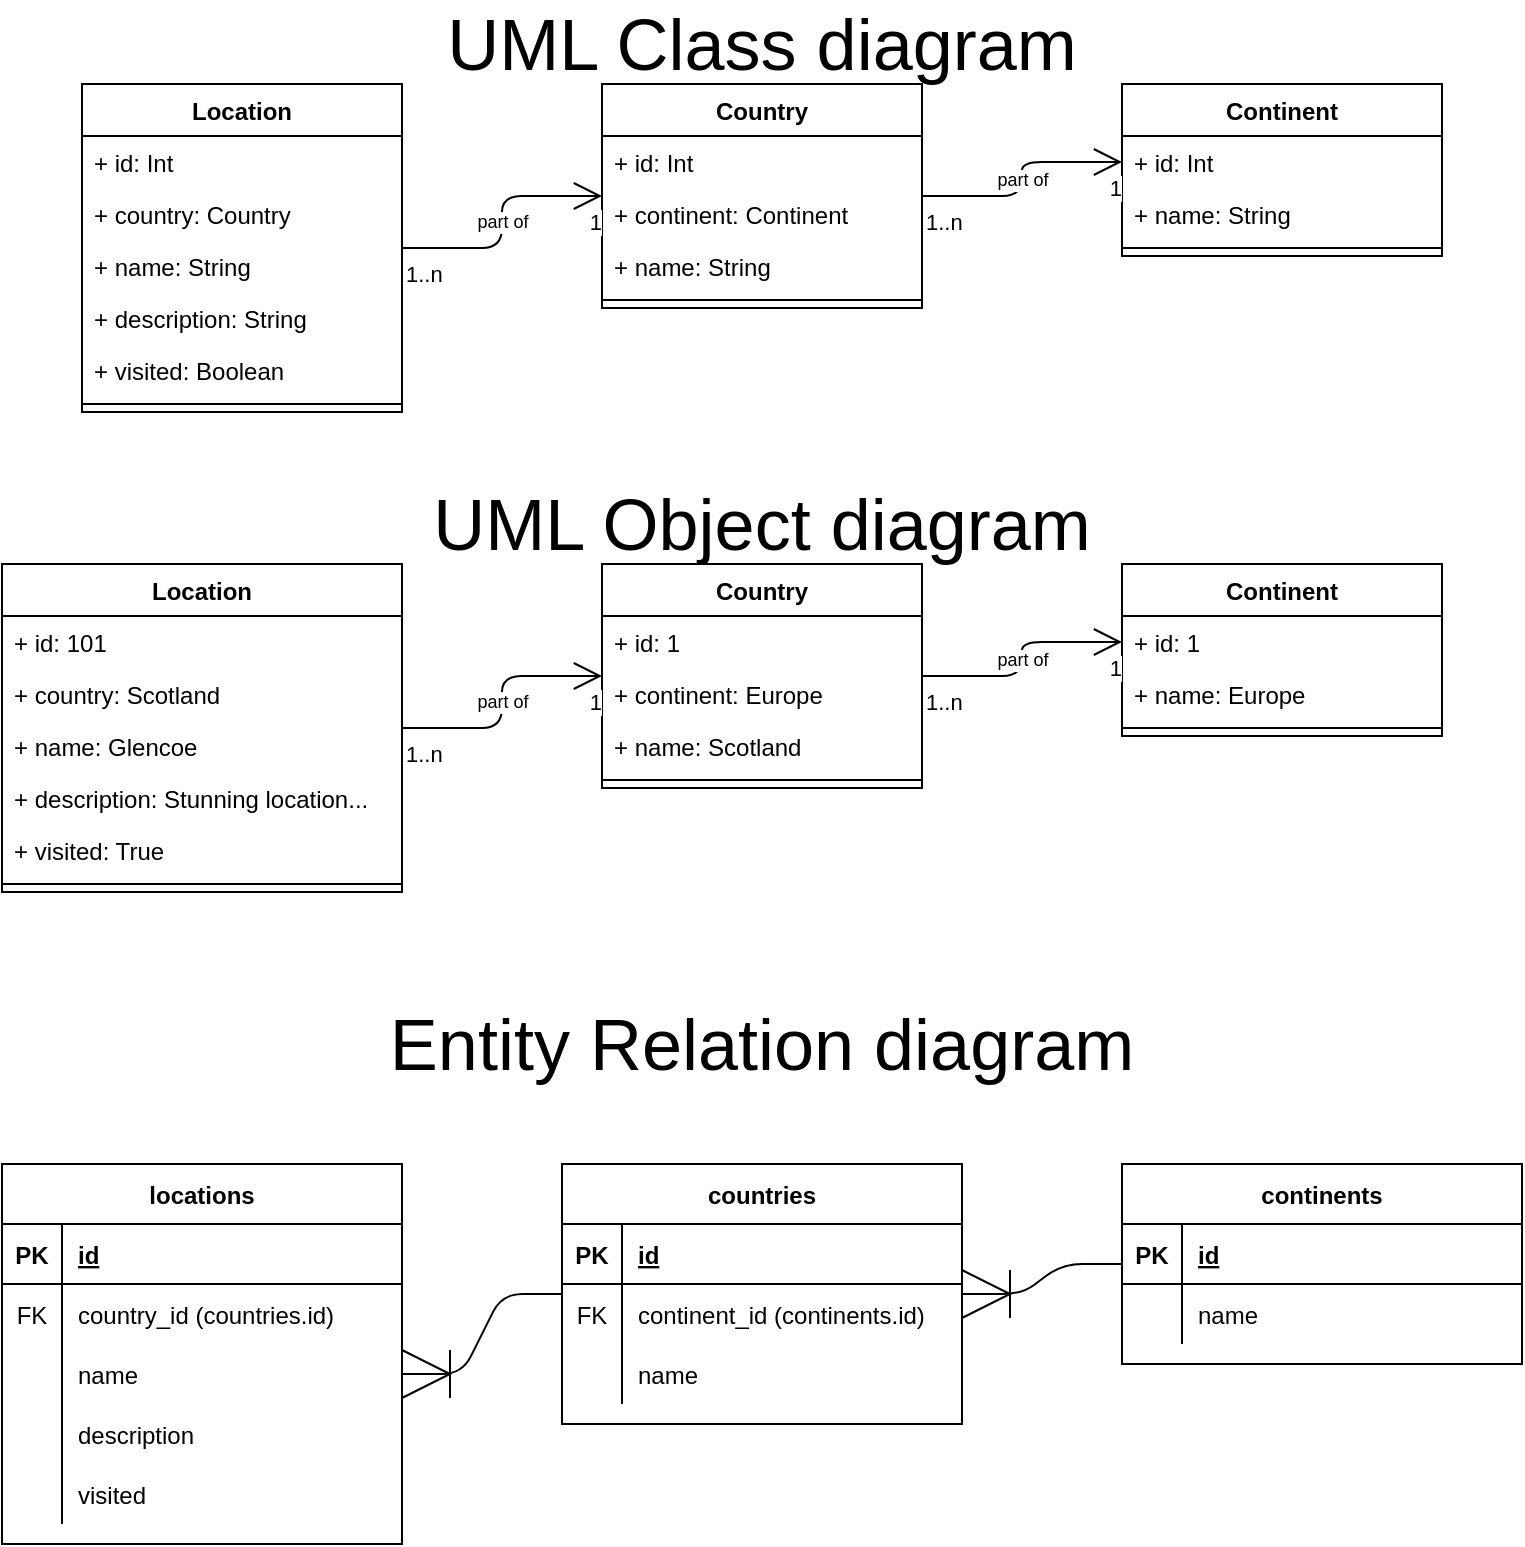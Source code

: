 <mxfile version="13.10.4" type="device" pages="2"><diagram id="C5RBs43oDa-KdzZeNtuy" name="UML Class diagram"><mxGraphModel dx="1199" dy="586" grid="1" gridSize="10" guides="1" tooltips="1" connect="1" arrows="1" fold="1" page="1" pageScale="1" pageWidth="827" pageHeight="1169" math="0" shadow="0"><root><mxCell id="WIyWlLk6GJQsqaUBKTNV-0"/><mxCell id="WIyWlLk6GJQsqaUBKTNV-1" parent="WIyWlLk6GJQsqaUBKTNV-0"/><mxCell id="_HAbwKvfcYTaI2jSfiZZ-10" value="Country" style="swimlane;fontStyle=1;align=center;verticalAlign=top;childLayout=stackLayout;horizontal=1;startSize=26;horizontalStack=0;resizeParent=1;resizeParentMax=0;resizeLast=0;collapsible=1;marginBottom=0;" parent="WIyWlLk6GJQsqaUBKTNV-1" vertex="1"><mxGeometry x="340" y="80" width="160" height="112" as="geometry"/></mxCell><mxCell id="_HAbwKvfcYTaI2jSfiZZ-11" value="+ id: Int" style="text;strokeColor=none;fillColor=none;align=left;verticalAlign=top;spacingLeft=4;spacingRight=4;overflow=hidden;rotatable=0;points=[[0,0.5],[1,0.5]];portConstraint=eastwest;" parent="_HAbwKvfcYTaI2jSfiZZ-10" vertex="1"><mxGeometry y="26" width="160" height="26" as="geometry"/></mxCell><mxCell id="S17_DZzXtAtvhhlAf8MP-12" value="+ continent: Continent" style="text;strokeColor=none;fillColor=none;align=left;verticalAlign=top;spacingLeft=4;spacingRight=4;overflow=hidden;rotatable=0;points=[[0,0.5],[1,0.5]];portConstraint=eastwest;" vertex="1" parent="_HAbwKvfcYTaI2jSfiZZ-10"><mxGeometry y="52" width="160" height="26" as="geometry"/></mxCell><mxCell id="S17_DZzXtAtvhhlAf8MP-13" value="+ name: String" style="text;strokeColor=none;fillColor=none;align=left;verticalAlign=top;spacingLeft=4;spacingRight=4;overflow=hidden;rotatable=0;points=[[0,0.5],[1,0.5]];portConstraint=eastwest;" vertex="1" parent="_HAbwKvfcYTaI2jSfiZZ-10"><mxGeometry y="78" width="160" height="26" as="geometry"/></mxCell><mxCell id="_HAbwKvfcYTaI2jSfiZZ-12" value="" style="line;strokeWidth=1;fillColor=none;align=left;verticalAlign=middle;spacingTop=-1;spacingLeft=3;spacingRight=3;rotatable=0;labelPosition=right;points=[];portConstraint=eastwest;" parent="_HAbwKvfcYTaI2jSfiZZ-10" vertex="1"><mxGeometry y="104" width="160" height="8" as="geometry"/></mxCell><mxCell id="_HAbwKvfcYTaI2jSfiZZ-18" value="Location" style="swimlane;fontStyle=1;align=center;verticalAlign=top;childLayout=stackLayout;horizontal=1;startSize=26;horizontalStack=0;resizeParent=1;resizeParentMax=0;resizeLast=0;collapsible=1;marginBottom=0;" parent="WIyWlLk6GJQsqaUBKTNV-1" vertex="1"><mxGeometry x="80" y="80" width="160" height="164" as="geometry"/></mxCell><mxCell id="_HAbwKvfcYTaI2jSfiZZ-19" value="+ id: Int" style="text;strokeColor=none;fillColor=none;align=left;verticalAlign=top;spacingLeft=4;spacingRight=4;overflow=hidden;rotatable=0;points=[[0,0.5],[1,0.5]];portConstraint=eastwest;" parent="_HAbwKvfcYTaI2jSfiZZ-18" vertex="1"><mxGeometry y="26" width="160" height="26" as="geometry"/></mxCell><mxCell id="S17_DZzXtAtvhhlAf8MP-11" value="+ country: Country" style="text;strokeColor=none;fillColor=none;align=left;verticalAlign=top;spacingLeft=4;spacingRight=4;overflow=hidden;rotatable=0;points=[[0,0.5],[1,0.5]];portConstraint=eastwest;" vertex="1" parent="_HAbwKvfcYTaI2jSfiZZ-18"><mxGeometry y="52" width="160" height="26" as="geometry"/></mxCell><mxCell id="S17_DZzXtAtvhhlAf8MP-10" value="+ name: String" style="text;strokeColor=none;fillColor=none;align=left;verticalAlign=top;spacingLeft=4;spacingRight=4;overflow=hidden;rotatable=0;points=[[0,0.5],[1,0.5]];portConstraint=eastwest;" vertex="1" parent="_HAbwKvfcYTaI2jSfiZZ-18"><mxGeometry y="78" width="160" height="26" as="geometry"/></mxCell><mxCell id="S17_DZzXtAtvhhlAf8MP-9" value="+ description: String" style="text;strokeColor=none;fillColor=none;align=left;verticalAlign=top;spacingLeft=4;spacingRight=4;overflow=hidden;rotatable=0;points=[[0,0.5],[1,0.5]];portConstraint=eastwest;" vertex="1" parent="_HAbwKvfcYTaI2jSfiZZ-18"><mxGeometry y="104" width="160" height="26" as="geometry"/></mxCell><mxCell id="_HAbwKvfcYTaI2jSfiZZ-27" value="+ visited: Boolean" style="text;strokeColor=none;fillColor=none;align=left;verticalAlign=top;spacingLeft=4;spacingRight=4;overflow=hidden;rotatable=0;points=[[0,0.5],[1,0.5]];portConstraint=eastwest;" parent="_HAbwKvfcYTaI2jSfiZZ-18" vertex="1"><mxGeometry y="130" width="160" height="26" as="geometry"/></mxCell><mxCell id="_HAbwKvfcYTaI2jSfiZZ-20" value="" style="line;strokeWidth=1;fillColor=none;align=left;verticalAlign=middle;spacingTop=-1;spacingLeft=3;spacingRight=3;rotatable=0;labelPosition=right;points=[];portConstraint=eastwest;" parent="_HAbwKvfcYTaI2jSfiZZ-18" vertex="1"><mxGeometry y="156" width="160" height="8" as="geometry"/></mxCell><mxCell id="6b-0Ztd64MfCkyTz4x-n-39" value="part of" style="endArrow=open;html=1;endSize=12;startArrow=none;startSize=14;startFill=0;edgeStyle=orthogonalEdgeStyle;fontSize=9;" parent="WIyWlLk6GJQsqaUBKTNV-1" source="_HAbwKvfcYTaI2jSfiZZ-18" target="_HAbwKvfcYTaI2jSfiZZ-10" edge="1"><mxGeometry relative="1" as="geometry"><mxPoint x="500" y="309" as="sourcePoint"/><mxPoint x="620" y="281" as="targetPoint"/></mxGeometry></mxCell><mxCell id="6b-0Ztd64MfCkyTz4x-n-40" value="1..n" style="edgeLabel;resizable=0;html=1;align=left;verticalAlign=top;" parent="6b-0Ztd64MfCkyTz4x-n-39" connectable="0" vertex="1"><mxGeometry x="-1" relative="1" as="geometry"/></mxCell><mxCell id="6b-0Ztd64MfCkyTz4x-n-41" value="1" style="edgeLabel;resizable=0;html=1;align=right;verticalAlign=top;" parent="6b-0Ztd64MfCkyTz4x-n-39" connectable="0" vertex="1"><mxGeometry x="1" relative="1" as="geometry"/></mxCell><mxCell id="S17_DZzXtAtvhhlAf8MP-0" value="Continent" style="swimlane;fontStyle=1;align=center;verticalAlign=top;childLayout=stackLayout;horizontal=1;startSize=26;horizontalStack=0;resizeParent=1;resizeParentMax=0;resizeLast=0;collapsible=1;marginBottom=0;" vertex="1" parent="WIyWlLk6GJQsqaUBKTNV-1"><mxGeometry x="600" y="80" width="160" height="86" as="geometry"/></mxCell><mxCell id="S17_DZzXtAtvhhlAf8MP-1" value="+ id: Int" style="text;strokeColor=none;fillColor=none;align=left;verticalAlign=top;spacingLeft=4;spacingRight=4;overflow=hidden;rotatable=0;points=[[0,0.5],[1,0.5]];portConstraint=eastwest;" vertex="1" parent="S17_DZzXtAtvhhlAf8MP-0"><mxGeometry y="26" width="160" height="26" as="geometry"/></mxCell><mxCell id="S17_DZzXtAtvhhlAf8MP-14" value="+ name: String" style="text;strokeColor=none;fillColor=none;align=left;verticalAlign=top;spacingLeft=4;spacingRight=4;overflow=hidden;rotatable=0;points=[[0,0.5],[1,0.5]];portConstraint=eastwest;" vertex="1" parent="S17_DZzXtAtvhhlAf8MP-0"><mxGeometry y="52" width="160" height="26" as="geometry"/></mxCell><mxCell id="S17_DZzXtAtvhhlAf8MP-2" value="" style="line;strokeWidth=1;fillColor=none;align=left;verticalAlign=middle;spacingTop=-1;spacingLeft=3;spacingRight=3;rotatable=0;labelPosition=right;points=[];portConstraint=eastwest;" vertex="1" parent="S17_DZzXtAtvhhlAf8MP-0"><mxGeometry y="78" width="160" height="8" as="geometry"/></mxCell><mxCell id="S17_DZzXtAtvhhlAf8MP-6" value="part of" style="endArrow=open;html=1;endSize=12;startArrow=none;startSize=14;startFill=0;edgeStyle=orthogonalEdgeStyle;fontSize=9;entryX=0;entryY=0.5;entryDx=0;entryDy=0;" edge="1" parent="WIyWlLk6GJQsqaUBKTNV-1" source="_HAbwKvfcYTaI2jSfiZZ-10" target="S17_DZzXtAtvhhlAf8MP-1"><mxGeometry relative="1" as="geometry"><mxPoint x="620" y="239" as="sourcePoint"/><mxPoint x="740" y="200" as="targetPoint"/></mxGeometry></mxCell><mxCell id="S17_DZzXtAtvhhlAf8MP-7" value="1..n" style="edgeLabel;resizable=0;html=1;align=left;verticalAlign=top;" connectable="0" vertex="1" parent="S17_DZzXtAtvhhlAf8MP-6"><mxGeometry x="-1" relative="1" as="geometry"/></mxCell><mxCell id="S17_DZzXtAtvhhlAf8MP-8" value="1" style="edgeLabel;resizable=0;html=1;align=right;verticalAlign=top;" connectable="0" vertex="1" parent="S17_DZzXtAtvhhlAf8MP-6"><mxGeometry x="1" relative="1" as="geometry"/></mxCell><mxCell id="S17_DZzXtAtvhhlAf8MP-15" value="&lt;font style=&quot;font-size: 36px&quot;&gt;UML Class diagram&lt;/font&gt;" style="text;html=1;strokeColor=none;fillColor=none;align=center;verticalAlign=middle;whiteSpace=wrap;rounded=0;" vertex="1" parent="WIyWlLk6GJQsqaUBKTNV-1"><mxGeometry x="40" y="40" width="760" height="40" as="geometry"/></mxCell><mxCell id="S17_DZzXtAtvhhlAf8MP-18" value="locations" style="shape=table;startSize=30;container=1;collapsible=1;childLayout=tableLayout;fixedRows=1;rowLines=0;fontStyle=1;align=center;resizeLast=1;" vertex="1" parent="WIyWlLk6GJQsqaUBKTNV-1"><mxGeometry x="40" y="620" width="200" height="190" as="geometry"/></mxCell><mxCell id="S17_DZzXtAtvhhlAf8MP-19" value="" style="shape=partialRectangle;collapsible=0;dropTarget=0;pointerEvents=0;fillColor=none;top=0;left=0;bottom=1;right=0;points=[[0,0.5],[1,0.5]];portConstraint=eastwest;" vertex="1" parent="S17_DZzXtAtvhhlAf8MP-18"><mxGeometry y="30" width="200" height="30" as="geometry"/></mxCell><mxCell id="S17_DZzXtAtvhhlAf8MP-20" value="PK" style="shape=partialRectangle;connectable=0;fillColor=none;top=0;left=0;bottom=0;right=0;fontStyle=1;overflow=hidden;" vertex="1" parent="S17_DZzXtAtvhhlAf8MP-19"><mxGeometry width="30" height="30" as="geometry"/></mxCell><mxCell id="S17_DZzXtAtvhhlAf8MP-21" value="id" style="shape=partialRectangle;connectable=0;fillColor=none;top=0;left=0;bottom=0;right=0;align=left;spacingLeft=6;fontStyle=5;overflow=hidden;" vertex="1" parent="S17_DZzXtAtvhhlAf8MP-19"><mxGeometry x="30" width="170" height="30" as="geometry"/></mxCell><mxCell id="S17_DZzXtAtvhhlAf8MP-22" value="" style="shape=partialRectangle;collapsible=0;dropTarget=0;pointerEvents=0;fillColor=none;top=0;left=0;bottom=0;right=0;points=[[0,0.5],[1,0.5]];portConstraint=eastwest;" vertex="1" parent="S17_DZzXtAtvhhlAf8MP-18"><mxGeometry y="60" width="200" height="30" as="geometry"/></mxCell><mxCell id="S17_DZzXtAtvhhlAf8MP-23" value="FK" style="shape=partialRectangle;connectable=0;fillColor=none;top=0;left=0;bottom=0;right=0;editable=1;overflow=hidden;" vertex="1" parent="S17_DZzXtAtvhhlAf8MP-22"><mxGeometry width="30" height="30" as="geometry"/></mxCell><mxCell id="S17_DZzXtAtvhhlAf8MP-24" value="country_id (countries.id)" style="shape=partialRectangle;connectable=0;fillColor=none;top=0;left=0;bottom=0;right=0;align=left;spacingLeft=6;overflow=hidden;" vertex="1" parent="S17_DZzXtAtvhhlAf8MP-22"><mxGeometry x="30" width="170" height="30" as="geometry"/></mxCell><mxCell id="S17_DZzXtAtvhhlAf8MP-25" value="" style="shape=partialRectangle;collapsible=0;dropTarget=0;pointerEvents=0;fillColor=none;top=0;left=0;bottom=0;right=0;points=[[0,0.5],[1,0.5]];portConstraint=eastwest;" vertex="1" parent="S17_DZzXtAtvhhlAf8MP-18"><mxGeometry y="90" width="200" height="30" as="geometry"/></mxCell><mxCell id="S17_DZzXtAtvhhlAf8MP-26" value="" style="shape=partialRectangle;connectable=0;fillColor=none;top=0;left=0;bottom=0;right=0;editable=1;overflow=hidden;" vertex="1" parent="S17_DZzXtAtvhhlAf8MP-25"><mxGeometry width="30" height="30" as="geometry"/></mxCell><mxCell id="S17_DZzXtAtvhhlAf8MP-27" value="name" style="shape=partialRectangle;connectable=0;fillColor=none;top=0;left=0;bottom=0;right=0;align=left;spacingLeft=6;overflow=hidden;" vertex="1" parent="S17_DZzXtAtvhhlAf8MP-25"><mxGeometry x="30" width="170" height="30" as="geometry"/></mxCell><mxCell id="S17_DZzXtAtvhhlAf8MP-28" value="" style="shape=partialRectangle;collapsible=0;dropTarget=0;pointerEvents=0;fillColor=none;top=0;left=0;bottom=0;right=0;points=[[0,0.5],[1,0.5]];portConstraint=eastwest;" vertex="1" parent="S17_DZzXtAtvhhlAf8MP-18"><mxGeometry y="120" width="200" height="30" as="geometry"/></mxCell><mxCell id="S17_DZzXtAtvhhlAf8MP-29" value="" style="shape=partialRectangle;connectable=0;fillColor=none;top=0;left=0;bottom=0;right=0;editable=1;overflow=hidden;" vertex="1" parent="S17_DZzXtAtvhhlAf8MP-28"><mxGeometry width="30" height="30" as="geometry"/></mxCell><mxCell id="S17_DZzXtAtvhhlAf8MP-30" value="description" style="shape=partialRectangle;connectable=0;fillColor=none;top=0;left=0;bottom=0;right=0;align=left;spacingLeft=6;overflow=hidden;" vertex="1" parent="S17_DZzXtAtvhhlAf8MP-28"><mxGeometry x="30" width="170" height="30" as="geometry"/></mxCell><mxCell id="S17_DZzXtAtvhhlAf8MP-31" value="" style="shape=partialRectangle;collapsible=0;dropTarget=0;pointerEvents=0;fillColor=none;top=0;left=0;bottom=0;right=0;points=[[0,0.5],[1,0.5]];portConstraint=eastwest;" vertex="1" parent="S17_DZzXtAtvhhlAf8MP-18"><mxGeometry y="150" width="200" height="30" as="geometry"/></mxCell><mxCell id="S17_DZzXtAtvhhlAf8MP-32" value="" style="shape=partialRectangle;connectable=0;fillColor=none;top=0;left=0;bottom=0;right=0;editable=1;overflow=hidden;" vertex="1" parent="S17_DZzXtAtvhhlAf8MP-31"><mxGeometry width="30" height="30" as="geometry"/></mxCell><mxCell id="S17_DZzXtAtvhhlAf8MP-33" value="visited" style="shape=partialRectangle;connectable=0;fillColor=none;top=0;left=0;bottom=0;right=0;align=left;spacingLeft=6;overflow=hidden;" vertex="1" parent="S17_DZzXtAtvhhlAf8MP-31"><mxGeometry x="30" width="170" height="30" as="geometry"/></mxCell><mxCell id="S17_DZzXtAtvhhlAf8MP-34" value="countries" style="shape=table;startSize=30;container=1;collapsible=1;childLayout=tableLayout;fixedRows=1;rowLines=0;fontStyle=1;align=center;resizeLast=1;" vertex="1" parent="WIyWlLk6GJQsqaUBKTNV-1"><mxGeometry x="320" y="620" width="200" height="130" as="geometry"/></mxCell><mxCell id="S17_DZzXtAtvhhlAf8MP-35" value="" style="shape=partialRectangle;collapsible=0;dropTarget=0;pointerEvents=0;fillColor=none;top=0;left=0;bottom=1;right=0;points=[[0,0.5],[1,0.5]];portConstraint=eastwest;" vertex="1" parent="S17_DZzXtAtvhhlAf8MP-34"><mxGeometry y="30" width="200" height="30" as="geometry"/></mxCell><mxCell id="S17_DZzXtAtvhhlAf8MP-36" value="PK" style="shape=partialRectangle;connectable=0;fillColor=none;top=0;left=0;bottom=0;right=0;fontStyle=1;overflow=hidden;" vertex="1" parent="S17_DZzXtAtvhhlAf8MP-35"><mxGeometry width="30" height="30" as="geometry"/></mxCell><mxCell id="S17_DZzXtAtvhhlAf8MP-37" value="id" style="shape=partialRectangle;connectable=0;fillColor=none;top=0;left=0;bottom=0;right=0;align=left;spacingLeft=6;fontStyle=5;overflow=hidden;" vertex="1" parent="S17_DZzXtAtvhhlAf8MP-35"><mxGeometry x="30" width="170" height="30" as="geometry"/></mxCell><mxCell id="S17_DZzXtAtvhhlAf8MP-38" value="" style="shape=partialRectangle;collapsible=0;dropTarget=0;pointerEvents=0;fillColor=none;top=0;left=0;bottom=0;right=0;points=[[0,0.5],[1,0.5]];portConstraint=eastwest;" vertex="1" parent="S17_DZzXtAtvhhlAf8MP-34"><mxGeometry y="60" width="200" height="30" as="geometry"/></mxCell><mxCell id="S17_DZzXtAtvhhlAf8MP-39" value="FK" style="shape=partialRectangle;connectable=0;fillColor=none;top=0;left=0;bottom=0;right=0;editable=1;overflow=hidden;" vertex="1" parent="S17_DZzXtAtvhhlAf8MP-38"><mxGeometry width="30" height="30" as="geometry"/></mxCell><mxCell id="S17_DZzXtAtvhhlAf8MP-40" value="continent_id (continents.id)" style="shape=partialRectangle;connectable=0;fillColor=none;top=0;left=0;bottom=0;right=0;align=left;spacingLeft=6;overflow=hidden;" vertex="1" parent="S17_DZzXtAtvhhlAf8MP-38"><mxGeometry x="30" width="170" height="30" as="geometry"/></mxCell><mxCell id="S17_DZzXtAtvhhlAf8MP-41" value="" style="shape=partialRectangle;collapsible=0;dropTarget=0;pointerEvents=0;fillColor=none;top=0;left=0;bottom=0;right=0;points=[[0,0.5],[1,0.5]];portConstraint=eastwest;" vertex="1" parent="S17_DZzXtAtvhhlAf8MP-34"><mxGeometry y="90" width="200" height="30" as="geometry"/></mxCell><mxCell id="S17_DZzXtAtvhhlAf8MP-42" value="" style="shape=partialRectangle;connectable=0;fillColor=none;top=0;left=0;bottom=0;right=0;editable=1;overflow=hidden;" vertex="1" parent="S17_DZzXtAtvhhlAf8MP-41"><mxGeometry width="30" height="30" as="geometry"/></mxCell><mxCell id="S17_DZzXtAtvhhlAf8MP-43" value="name" style="shape=partialRectangle;connectable=0;fillColor=none;top=0;left=0;bottom=0;right=0;align=left;spacingLeft=6;overflow=hidden;" vertex="1" parent="S17_DZzXtAtvhhlAf8MP-41"><mxGeometry x="30" width="170" height="30" as="geometry"/></mxCell><mxCell id="S17_DZzXtAtvhhlAf8MP-50" value="" style="edgeStyle=entityRelationEdgeStyle;fontSize=12;html=1;endArrow=ERoneToMany;strokeWidth=1;endSize=22;" edge="1" parent="WIyWlLk6GJQsqaUBKTNV-1" source="S17_DZzXtAtvhhlAf8MP-34" target="S17_DZzXtAtvhhlAf8MP-25"><mxGeometry width="100" height="100" relative="1" as="geometry"><mxPoint x="330" y="930" as="sourcePoint"/><mxPoint x="430" y="830" as="targetPoint"/></mxGeometry></mxCell><mxCell id="S17_DZzXtAtvhhlAf8MP-52" value="continents" style="shape=table;startSize=30;container=1;collapsible=1;childLayout=tableLayout;fixedRows=1;rowLines=0;fontStyle=1;align=center;resizeLast=1;" vertex="1" parent="WIyWlLk6GJQsqaUBKTNV-1"><mxGeometry x="600" y="620" width="200" height="100" as="geometry"/></mxCell><mxCell id="S17_DZzXtAtvhhlAf8MP-53" value="" style="shape=partialRectangle;collapsible=0;dropTarget=0;pointerEvents=0;fillColor=none;top=0;left=0;bottom=1;right=0;points=[[0,0.5],[1,0.5]];portConstraint=eastwest;" vertex="1" parent="S17_DZzXtAtvhhlAf8MP-52"><mxGeometry y="30" width="200" height="30" as="geometry"/></mxCell><mxCell id="S17_DZzXtAtvhhlAf8MP-54" value="PK" style="shape=partialRectangle;connectable=0;fillColor=none;top=0;left=0;bottom=0;right=0;fontStyle=1;overflow=hidden;" vertex="1" parent="S17_DZzXtAtvhhlAf8MP-53"><mxGeometry width="30" height="30" as="geometry"/></mxCell><mxCell id="S17_DZzXtAtvhhlAf8MP-55" value="id" style="shape=partialRectangle;connectable=0;fillColor=none;top=0;left=0;bottom=0;right=0;align=left;spacingLeft=6;fontStyle=5;overflow=hidden;" vertex="1" parent="S17_DZzXtAtvhhlAf8MP-53"><mxGeometry x="30" width="170" height="30" as="geometry"/></mxCell><mxCell id="S17_DZzXtAtvhhlAf8MP-59" value="" style="shape=partialRectangle;collapsible=0;dropTarget=0;pointerEvents=0;fillColor=none;top=0;left=0;bottom=0;right=0;points=[[0,0.5],[1,0.5]];portConstraint=eastwest;" vertex="1" parent="S17_DZzXtAtvhhlAf8MP-52"><mxGeometry y="60" width="200" height="30" as="geometry"/></mxCell><mxCell id="S17_DZzXtAtvhhlAf8MP-60" value="" style="shape=partialRectangle;connectable=0;fillColor=none;top=0;left=0;bottom=0;right=0;editable=1;overflow=hidden;" vertex="1" parent="S17_DZzXtAtvhhlAf8MP-59"><mxGeometry width="30" height="30" as="geometry"/></mxCell><mxCell id="S17_DZzXtAtvhhlAf8MP-61" value="name" style="shape=partialRectangle;connectable=0;fillColor=none;top=0;left=0;bottom=0;right=0;align=left;spacingLeft=6;overflow=hidden;" vertex="1" parent="S17_DZzXtAtvhhlAf8MP-59"><mxGeometry x="30" width="170" height="30" as="geometry"/></mxCell><mxCell id="S17_DZzXtAtvhhlAf8MP-62" value="" style="edgeStyle=entityRelationEdgeStyle;fontSize=12;html=1;endArrow=ERoneToMany;strokeWidth=1;endSize=22;" edge="1" parent="WIyWlLk6GJQsqaUBKTNV-1" source="S17_DZzXtAtvhhlAf8MP-52" target="S17_DZzXtAtvhhlAf8MP-34"><mxGeometry width="100" height="100" relative="1" as="geometry"><mxPoint x="324" y="695" as="sourcePoint"/><mxPoint x="250" y="735" as="targetPoint"/></mxGeometry></mxCell><mxCell id="S17_DZzXtAtvhhlAf8MP-63" value="&lt;font style=&quot;font-size: 36px&quot;&gt;Entity Relation diagram&lt;/font&gt;" style="text;html=1;strokeColor=none;fillColor=none;align=center;verticalAlign=middle;whiteSpace=wrap;rounded=0;" vertex="1" parent="WIyWlLk6GJQsqaUBKTNV-1"><mxGeometry x="40" y="540" width="760" height="40" as="geometry"/></mxCell><mxCell id="S17_DZzXtAtvhhlAf8MP-64" value="Country" style="swimlane;fontStyle=1;align=center;verticalAlign=top;childLayout=stackLayout;horizontal=1;startSize=26;horizontalStack=0;resizeParent=1;resizeParentMax=0;resizeLast=0;collapsible=1;marginBottom=0;" vertex="1" parent="WIyWlLk6GJQsqaUBKTNV-1"><mxGeometry x="340" y="320" width="160" height="112" as="geometry"/></mxCell><mxCell id="S17_DZzXtAtvhhlAf8MP-65" value="+ id: 1" style="text;strokeColor=none;fillColor=none;align=left;verticalAlign=top;spacingLeft=4;spacingRight=4;overflow=hidden;rotatable=0;points=[[0,0.5],[1,0.5]];portConstraint=eastwest;" vertex="1" parent="S17_DZzXtAtvhhlAf8MP-64"><mxGeometry y="26" width="160" height="26" as="geometry"/></mxCell><mxCell id="S17_DZzXtAtvhhlAf8MP-66" value="+ continent: Europe" style="text;strokeColor=none;fillColor=none;align=left;verticalAlign=top;spacingLeft=4;spacingRight=4;overflow=hidden;rotatable=0;points=[[0,0.5],[1,0.5]];portConstraint=eastwest;" vertex="1" parent="S17_DZzXtAtvhhlAf8MP-64"><mxGeometry y="52" width="160" height="26" as="geometry"/></mxCell><mxCell id="S17_DZzXtAtvhhlAf8MP-67" value="+ name: Scotland" style="text;strokeColor=none;fillColor=none;align=left;verticalAlign=top;spacingLeft=4;spacingRight=4;overflow=hidden;rotatable=0;points=[[0,0.5],[1,0.5]];portConstraint=eastwest;" vertex="1" parent="S17_DZzXtAtvhhlAf8MP-64"><mxGeometry y="78" width="160" height="26" as="geometry"/></mxCell><mxCell id="S17_DZzXtAtvhhlAf8MP-68" value="" style="line;strokeWidth=1;fillColor=none;align=left;verticalAlign=middle;spacingTop=-1;spacingLeft=3;spacingRight=3;rotatable=0;labelPosition=right;points=[];portConstraint=eastwest;" vertex="1" parent="S17_DZzXtAtvhhlAf8MP-64"><mxGeometry y="104" width="160" height="8" as="geometry"/></mxCell><mxCell id="S17_DZzXtAtvhhlAf8MP-69" value="Location" style="swimlane;fontStyle=1;align=center;verticalAlign=top;childLayout=stackLayout;horizontal=1;startSize=26;horizontalStack=0;resizeParent=1;resizeParentMax=0;resizeLast=0;collapsible=1;marginBottom=0;" vertex="1" parent="WIyWlLk6GJQsqaUBKTNV-1"><mxGeometry x="40" y="320" width="200" height="164" as="geometry"/></mxCell><mxCell id="S17_DZzXtAtvhhlAf8MP-70" value="+ id: 101" style="text;strokeColor=none;fillColor=none;align=left;verticalAlign=top;spacingLeft=4;spacingRight=4;overflow=hidden;rotatable=0;points=[[0,0.5],[1,0.5]];portConstraint=eastwest;" vertex="1" parent="S17_DZzXtAtvhhlAf8MP-69"><mxGeometry y="26" width="200" height="26" as="geometry"/></mxCell><mxCell id="S17_DZzXtAtvhhlAf8MP-71" value="+ country: Scotland" style="text;strokeColor=none;fillColor=none;align=left;verticalAlign=top;spacingLeft=4;spacingRight=4;overflow=hidden;rotatable=0;points=[[0,0.5],[1,0.5]];portConstraint=eastwest;" vertex="1" parent="S17_DZzXtAtvhhlAf8MP-69"><mxGeometry y="52" width="200" height="26" as="geometry"/></mxCell><mxCell id="S17_DZzXtAtvhhlAf8MP-72" value="+ name: Glencoe" style="text;strokeColor=none;fillColor=none;align=left;verticalAlign=top;spacingLeft=4;spacingRight=4;overflow=hidden;rotatable=0;points=[[0,0.5],[1,0.5]];portConstraint=eastwest;" vertex="1" parent="S17_DZzXtAtvhhlAf8MP-69"><mxGeometry y="78" width="200" height="26" as="geometry"/></mxCell><mxCell id="S17_DZzXtAtvhhlAf8MP-73" value="+ description: Stunning location..." style="text;strokeColor=none;fillColor=none;align=left;verticalAlign=top;spacingLeft=4;spacingRight=4;overflow=hidden;rotatable=0;points=[[0,0.5],[1,0.5]];portConstraint=eastwest;" vertex="1" parent="S17_DZzXtAtvhhlAf8MP-69"><mxGeometry y="104" width="200" height="26" as="geometry"/></mxCell><mxCell id="S17_DZzXtAtvhhlAf8MP-74" value="+ visited: True" style="text;strokeColor=none;fillColor=none;align=left;verticalAlign=top;spacingLeft=4;spacingRight=4;overflow=hidden;rotatable=0;points=[[0,0.5],[1,0.5]];portConstraint=eastwest;" vertex="1" parent="S17_DZzXtAtvhhlAf8MP-69"><mxGeometry y="130" width="200" height="26" as="geometry"/></mxCell><mxCell id="S17_DZzXtAtvhhlAf8MP-75" value="" style="line;strokeWidth=1;fillColor=none;align=left;verticalAlign=middle;spacingTop=-1;spacingLeft=3;spacingRight=3;rotatable=0;labelPosition=right;points=[];portConstraint=eastwest;" vertex="1" parent="S17_DZzXtAtvhhlAf8MP-69"><mxGeometry y="156" width="200" height="8" as="geometry"/></mxCell><mxCell id="S17_DZzXtAtvhhlAf8MP-76" value="part of" style="endArrow=open;html=1;endSize=12;startArrow=none;startSize=14;startFill=0;edgeStyle=orthogonalEdgeStyle;fontSize=9;" edge="1" source="S17_DZzXtAtvhhlAf8MP-69" target="S17_DZzXtAtvhhlAf8MP-64" parent="WIyWlLk6GJQsqaUBKTNV-1"><mxGeometry relative="1" as="geometry"><mxPoint x="500" y="549" as="sourcePoint"/><mxPoint x="620" y="521" as="targetPoint"/></mxGeometry></mxCell><mxCell id="S17_DZzXtAtvhhlAf8MP-77" value="1..n" style="edgeLabel;resizable=0;html=1;align=left;verticalAlign=top;" connectable="0" vertex="1" parent="S17_DZzXtAtvhhlAf8MP-76"><mxGeometry x="-1" relative="1" as="geometry"/></mxCell><mxCell id="S17_DZzXtAtvhhlAf8MP-78" value="1" style="edgeLabel;resizable=0;html=1;align=right;verticalAlign=top;" connectable="0" vertex="1" parent="S17_DZzXtAtvhhlAf8MP-76"><mxGeometry x="1" relative="1" as="geometry"/></mxCell><mxCell id="S17_DZzXtAtvhhlAf8MP-79" value="Continent" style="swimlane;fontStyle=1;align=center;verticalAlign=top;childLayout=stackLayout;horizontal=1;startSize=26;horizontalStack=0;resizeParent=1;resizeParentMax=0;resizeLast=0;collapsible=1;marginBottom=0;" vertex="1" parent="WIyWlLk6GJQsqaUBKTNV-1"><mxGeometry x="600" y="320" width="160" height="86" as="geometry"/></mxCell><mxCell id="S17_DZzXtAtvhhlAf8MP-80" value="+ id: 1" style="text;strokeColor=none;fillColor=none;align=left;verticalAlign=top;spacingLeft=4;spacingRight=4;overflow=hidden;rotatable=0;points=[[0,0.5],[1,0.5]];portConstraint=eastwest;" vertex="1" parent="S17_DZzXtAtvhhlAf8MP-79"><mxGeometry y="26" width="160" height="26" as="geometry"/></mxCell><mxCell id="S17_DZzXtAtvhhlAf8MP-81" value="+ name: Europe" style="text;strokeColor=none;fillColor=none;align=left;verticalAlign=top;spacingLeft=4;spacingRight=4;overflow=hidden;rotatable=0;points=[[0,0.5],[1,0.5]];portConstraint=eastwest;" vertex="1" parent="S17_DZzXtAtvhhlAf8MP-79"><mxGeometry y="52" width="160" height="26" as="geometry"/></mxCell><mxCell id="S17_DZzXtAtvhhlAf8MP-82" value="" style="line;strokeWidth=1;fillColor=none;align=left;verticalAlign=middle;spacingTop=-1;spacingLeft=3;spacingRight=3;rotatable=0;labelPosition=right;points=[];portConstraint=eastwest;" vertex="1" parent="S17_DZzXtAtvhhlAf8MP-79"><mxGeometry y="78" width="160" height="8" as="geometry"/></mxCell><mxCell id="S17_DZzXtAtvhhlAf8MP-83" value="part of" style="endArrow=open;html=1;endSize=12;startArrow=none;startSize=14;startFill=0;edgeStyle=orthogonalEdgeStyle;fontSize=9;entryX=0;entryY=0.5;entryDx=0;entryDy=0;" edge="1" source="S17_DZzXtAtvhhlAf8MP-64" target="S17_DZzXtAtvhhlAf8MP-80" parent="WIyWlLk6GJQsqaUBKTNV-1"><mxGeometry relative="1" as="geometry"><mxPoint x="620" y="479" as="sourcePoint"/><mxPoint x="740" y="440" as="targetPoint"/></mxGeometry></mxCell><mxCell id="S17_DZzXtAtvhhlAf8MP-84" value="1..n" style="edgeLabel;resizable=0;html=1;align=left;verticalAlign=top;" connectable="0" vertex="1" parent="S17_DZzXtAtvhhlAf8MP-83"><mxGeometry x="-1" relative="1" as="geometry"/></mxCell><mxCell id="S17_DZzXtAtvhhlAf8MP-85" value="1" style="edgeLabel;resizable=0;html=1;align=right;verticalAlign=top;" connectable="0" vertex="1" parent="S17_DZzXtAtvhhlAf8MP-83"><mxGeometry x="1" relative="1" as="geometry"/></mxCell><mxCell id="S17_DZzXtAtvhhlAf8MP-86" value="&lt;font style=&quot;font-size: 36px&quot;&gt;UML Object diagram&lt;/font&gt;" style="text;html=1;strokeColor=none;fillColor=none;align=center;verticalAlign=middle;whiteSpace=wrap;rounded=0;" vertex="1" parent="WIyWlLk6GJQsqaUBKTNV-1"><mxGeometry x="40" y="280" width="760" height="40" as="geometry"/></mxCell></root></mxGraphModel></diagram><diagram id="iREvdVN6_kpn_p7sKZUH" name="Use Case"><mxGraphModel dx="1199" dy="586" grid="1" gridSize="10" guides="1" tooltips="1" connect="1" arrows="1" fold="1" page="1" pageScale="1" pageWidth="827" pageHeight="1169" math="0" shadow="0"><root><mxCell id="F7pGIEXTDVqKEqGprdaw-0"/><mxCell id="F7pGIEXTDVqKEqGprdaw-1" parent="F7pGIEXTDVqKEqGprdaw-0"/><mxCell id="F7pGIEXTDVqKEqGprdaw-19" value="«controller»&lt;br&gt;&lt;b&gt;location&lt;/b&gt;" style="html=1;verticalAlign=top;" vertex="1" parent="F7pGIEXTDVqKEqGprdaw-1"><mxGeometry x="265" y="290" width="110" height="290" as="geometry"/></mxCell><mxCell id="F7pGIEXTDVqKEqGprdaw-18" value="«controller»&lt;br&gt;&lt;b&gt;country&lt;/b&gt;" style="html=1;verticalAlign=top;" vertex="1" parent="F7pGIEXTDVqKEqGprdaw-1"><mxGeometry x="265" y="70" width="110" height="210" as="geometry"/></mxCell><mxCell id="F7pGIEXTDVqKEqGprdaw-2" value="User" style="shape=umlActor;verticalLabelPosition=bottom;verticalAlign=top;html=1;strokeWidth=3;" vertex="1" parent="F7pGIEXTDVqKEqGprdaw-1"><mxGeometry x="70" y="261" width="30" height="60" as="geometry"/></mxCell><mxCell id="F7pGIEXTDVqKEqGprdaw-3" value="Add&lt;br&gt;country" style="ellipse;whiteSpace=wrap;html=1;" vertex="1" parent="F7pGIEXTDVqKEqGprdaw-1"><mxGeometry x="280" y="120" width="80" height="40" as="geometry"/></mxCell><mxCell id="F7pGIEXTDVqKEqGprdaw-4" value="Photo locations app" style="outlineConnect=0;fontColor=#232F3E;gradientColor=#4AB29A;gradientDirection=north;fillColor=#116D5B;strokeColor=#ffffff;dashed=0;verticalLabelPosition=bottom;verticalAlign=top;align=center;html=1;fontSize=12;fontStyle=1;aspect=fixed;shape=mxgraph.aws4.resourceIcon;resIcon=mxgraph.aws4.desktop_and_app_streaming;" vertex="1" parent="F7pGIEXTDVqKEqGprdaw-1"><mxGeometry x="540" y="252" width="78" height="78" as="geometry"/></mxCell><mxCell id="F7pGIEXTDVqKEqGprdaw-9" value="Edit&lt;br&gt;country" style="ellipse;whiteSpace=wrap;html=1;" vertex="1" parent="F7pGIEXTDVqKEqGprdaw-1"><mxGeometry x="280" y="170" width="80" height="40" as="geometry"/></mxCell><mxCell id="F7pGIEXTDVqKEqGprdaw-10" value="Delete&lt;br&gt;country" style="ellipse;whiteSpace=wrap;html=1;" vertex="1" parent="F7pGIEXTDVqKEqGprdaw-1"><mxGeometry x="280" y="220" width="80" height="40" as="geometry"/></mxCell><mxCell id="F7pGIEXTDVqKEqGprdaw-11" value="Add&lt;br&gt;location" style="ellipse;whiteSpace=wrap;html=1;" vertex="1" parent="F7pGIEXTDVqKEqGprdaw-1"><mxGeometry x="280" y="330" width="80" height="40" as="geometry"/></mxCell><mxCell id="F7pGIEXTDVqKEqGprdaw-12" value="Edit&lt;br&gt;location" style="ellipse;whiteSpace=wrap;html=1;" vertex="1" parent="F7pGIEXTDVqKEqGprdaw-1"><mxGeometry x="280" y="382" width="80" height="40" as="geometry"/></mxCell><mxCell id="F7pGIEXTDVqKEqGprdaw-13" value="Delete&lt;br&gt;location" style="ellipse;whiteSpace=wrap;html=1;" vertex="1" parent="F7pGIEXTDVqKEqGprdaw-1"><mxGeometry x="280" y="432" width="80" height="40" as="geometry"/></mxCell><mxCell id="F7pGIEXTDVqKEqGprdaw-14" value="View visited&lt;br&gt;location" style="ellipse;whiteSpace=wrap;html=1;" vertex="1" parent="F7pGIEXTDVqKEqGprdaw-1"><mxGeometry x="280" y="482" width="80" height="40" as="geometry"/></mxCell><mxCell id="F7pGIEXTDVqKEqGprdaw-15" value="View not visited&lt;br&gt;location" style="ellipse;whiteSpace=wrap;html=1;" vertex="1" parent="F7pGIEXTDVqKEqGprdaw-1"><mxGeometry x="280" y="532" width="80" height="40" as="geometry"/></mxCell><mxCell id="F7pGIEXTDVqKEqGprdaw-20" value="" style="endArrow=none;html=1;strokeWidth=1;entryX=0;entryY=0.5;entryDx=0;entryDy=0;" edge="1" parent="F7pGIEXTDVqKEqGprdaw-1" target="F7pGIEXTDVqKEqGprdaw-3"><mxGeometry width="50" height="50" relative="1" as="geometry"><mxPoint x="85" y="291" as="sourcePoint"/><mxPoint x="180" y="190" as="targetPoint"/></mxGeometry></mxCell><mxCell id="F7pGIEXTDVqKEqGprdaw-21" value="" style="endArrow=none;html=1;strokeWidth=1;entryX=0;entryY=0.5;entryDx=0;entryDy=0;" edge="1" parent="F7pGIEXTDVqKEqGprdaw-1" target="F7pGIEXTDVqKEqGprdaw-9"><mxGeometry width="50" height="50" relative="1" as="geometry"><mxPoint x="85" y="291" as="sourcePoint"/><mxPoint x="290" y="150" as="targetPoint"/></mxGeometry></mxCell><mxCell id="F7pGIEXTDVqKEqGprdaw-22" value="" style="endArrow=none;html=1;strokeWidth=1;entryX=0;entryY=0.5;entryDx=0;entryDy=0;exitX=0.5;exitY=0.5;exitDx=0;exitDy=0;exitPerimeter=0;" edge="1" parent="F7pGIEXTDVqKEqGprdaw-1" source="F7pGIEXTDVqKEqGprdaw-2" target="F7pGIEXTDVqKEqGprdaw-10"><mxGeometry width="50" height="50" relative="1" as="geometry"><mxPoint x="188" y="300" as="sourcePoint"/><mxPoint x="300" y="160" as="targetPoint"/></mxGeometry></mxCell><mxCell id="F7pGIEXTDVqKEqGprdaw-23" value="" style="endArrow=none;html=1;strokeWidth=1;entryX=0;entryY=0.5;entryDx=0;entryDy=0;exitX=0.5;exitY=0.5;exitDx=0;exitDy=0;exitPerimeter=0;" edge="1" parent="F7pGIEXTDVqKEqGprdaw-1" source="F7pGIEXTDVqKEqGprdaw-2" target="F7pGIEXTDVqKEqGprdaw-11"><mxGeometry width="50" height="50" relative="1" as="geometry"><mxPoint x="230" y="304.737" as="sourcePoint"/><mxPoint x="310" y="170" as="targetPoint"/></mxGeometry></mxCell><mxCell id="F7pGIEXTDVqKEqGprdaw-24" value="" style="endArrow=none;html=1;strokeWidth=1;entryX=0;entryY=0.5;entryDx=0;entryDy=0;" edge="1" parent="F7pGIEXTDVqKEqGprdaw-1" target="F7pGIEXTDVqKEqGprdaw-13"><mxGeometry width="50" height="50" relative="1" as="geometry"><mxPoint x="84" y="291" as="sourcePoint"/><mxPoint x="290" y="390" as="targetPoint"/></mxGeometry></mxCell><mxCell id="F7pGIEXTDVqKEqGprdaw-25" value="" style="endArrow=none;html=1;strokeWidth=1;entryX=0;entryY=0.5;entryDx=0;entryDy=0;" edge="1" parent="F7pGIEXTDVqKEqGprdaw-1" target="F7pGIEXTDVqKEqGprdaw-14"><mxGeometry width="50" height="50" relative="1" as="geometry"><mxPoint x="86" y="291" as="sourcePoint"/><mxPoint x="300" y="400" as="targetPoint"/></mxGeometry></mxCell><mxCell id="F7pGIEXTDVqKEqGprdaw-26" value="" style="endArrow=none;html=1;strokeWidth=1;entryX=0;entryY=0.5;entryDx=0;entryDy=0;exitX=0.5;exitY=0.5;exitDx=0;exitDy=0;exitPerimeter=0;" edge="1" parent="F7pGIEXTDVqKEqGprdaw-1" source="F7pGIEXTDVqKEqGprdaw-2" target="F7pGIEXTDVqKEqGprdaw-15"><mxGeometry width="50" height="50" relative="1" as="geometry"><mxPoint x="110" y="310" as="sourcePoint"/><mxPoint x="310" y="410" as="targetPoint"/></mxGeometry></mxCell><mxCell id="F7pGIEXTDVqKEqGprdaw-27" value="" style="endArrow=none;html=1;strokeWidth=1;entryX=0;entryY=0.5;entryDx=0;entryDy=0;exitX=0.5;exitY=0.5;exitDx=0;exitDy=0;exitPerimeter=0;" edge="1" parent="F7pGIEXTDVqKEqGprdaw-1" source="F7pGIEXTDVqKEqGprdaw-2" target="F7pGIEXTDVqKEqGprdaw-12"><mxGeometry width="50" height="50" relative="1" as="geometry"><mxPoint x="125" y="329" as="sourcePoint"/><mxPoint x="290" y="492" as="targetPoint"/></mxGeometry></mxCell><mxCell id="F7pGIEXTDVqKEqGprdaw-28" value="" style="endArrow=none;html=1;strokeWidth=1;exitX=1;exitY=0.5;exitDx=0;exitDy=0;" edge="1" parent="F7pGIEXTDVqKEqGprdaw-1" source="F7pGIEXTDVqKEqGprdaw-3" target="F7pGIEXTDVqKEqGprdaw-4"><mxGeometry width="50" height="50" relative="1" as="geometry"><mxPoint x="470" y="204.514" as="sourcePoint"/><mxPoint x="630" y="50" as="targetPoint"/></mxGeometry></mxCell><mxCell id="F7pGIEXTDVqKEqGprdaw-30" value="" style="endArrow=none;html=1;strokeWidth=1;exitX=1;exitY=0.5;exitDx=0;exitDy=0;" edge="1" parent="F7pGIEXTDVqKEqGprdaw-1" source="F7pGIEXTDVqKEqGprdaw-9" target="F7pGIEXTDVqKEqGprdaw-4"><mxGeometry width="50" height="50" relative="1" as="geometry"><mxPoint x="370" y="150" as="sourcePoint"/><mxPoint x="461.538" y="280" as="targetPoint"/></mxGeometry></mxCell><mxCell id="F7pGIEXTDVqKEqGprdaw-31" value="" style="endArrow=none;html=1;strokeWidth=1;exitX=1;exitY=0.5;exitDx=0;exitDy=0;" edge="1" parent="F7pGIEXTDVqKEqGprdaw-1" source="F7pGIEXTDVqKEqGprdaw-10" target="F7pGIEXTDVqKEqGprdaw-4"><mxGeometry width="50" height="50" relative="1" as="geometry"><mxPoint x="380" y="160" as="sourcePoint"/><mxPoint x="471.538" y="290" as="targetPoint"/></mxGeometry></mxCell><mxCell id="F7pGIEXTDVqKEqGprdaw-32" value="" style="endArrow=none;html=1;strokeWidth=1;exitX=1;exitY=0.5;exitDx=0;exitDy=0;" edge="1" parent="F7pGIEXTDVqKEqGprdaw-1" source="F7pGIEXTDVqKEqGprdaw-13" target="F7pGIEXTDVqKEqGprdaw-4"><mxGeometry width="50" height="50" relative="1" as="geometry"><mxPoint x="414" y="350" as="sourcePoint"/><mxPoint x="505.538" y="480" as="targetPoint"/></mxGeometry></mxCell><mxCell id="F7pGIEXTDVqKEqGprdaw-33" value="" style="endArrow=none;html=1;strokeWidth=1;exitX=1;exitY=0.5;exitDx=0;exitDy=0;" edge="1" parent="F7pGIEXTDVqKEqGprdaw-1" source="F7pGIEXTDVqKEqGprdaw-15" target="F7pGIEXTDVqKEqGprdaw-4"><mxGeometry width="50" height="50" relative="1" as="geometry"><mxPoint x="410" y="472" as="sourcePoint"/><mxPoint x="501.538" y="602" as="targetPoint"/></mxGeometry></mxCell><mxCell id="F7pGIEXTDVqKEqGprdaw-34" value="" style="endArrow=none;html=1;strokeWidth=1;exitX=1;exitY=0.5;exitDx=0;exitDy=0;" edge="1" parent="F7pGIEXTDVqKEqGprdaw-1" source="F7pGIEXTDVqKEqGprdaw-11" target="F7pGIEXTDVqKEqGprdaw-4"><mxGeometry width="50" height="50" relative="1" as="geometry"><mxPoint x="440" y="300" as="sourcePoint"/><mxPoint x="531.538" y="430" as="targetPoint"/></mxGeometry></mxCell><mxCell id="F7pGIEXTDVqKEqGprdaw-35" value="" style="endArrow=none;html=1;strokeWidth=1;exitX=1;exitY=0.5;exitDx=0;exitDy=0;" edge="1" parent="F7pGIEXTDVqKEqGprdaw-1" source="F7pGIEXTDVqKEqGprdaw-12" target="F7pGIEXTDVqKEqGprdaw-4"><mxGeometry width="50" height="50" relative="1" as="geometry"><mxPoint x="440" y="340" as="sourcePoint"/><mxPoint x="531.538" y="470" as="targetPoint"/></mxGeometry></mxCell><mxCell id="F7pGIEXTDVqKEqGprdaw-36" value="" style="endArrow=none;html=1;strokeWidth=1;exitX=1;exitY=0.5;exitDx=0;exitDy=0;" edge="1" parent="F7pGIEXTDVqKEqGprdaw-1" source="F7pGIEXTDVqKEqGprdaw-14" target="F7pGIEXTDVqKEqGprdaw-4"><mxGeometry width="50" height="50" relative="1" as="geometry"><mxPoint x="440" y="412" as="sourcePoint"/><mxPoint x="531.538" y="542" as="targetPoint"/></mxGeometry></mxCell><mxCell id="XZwYX7pzQFVsD6KvkMrW-0" value="&lt;font style=&quot;font-size: 36px&quot;&gt;Use case diagram&lt;/font&gt;" style="text;html=1;strokeColor=none;fillColor=none;align=center;verticalAlign=middle;whiteSpace=wrap;rounded=0;" vertex="1" parent="F7pGIEXTDVqKEqGprdaw-1"><mxGeometry x="40" y="10" width="760" height="40" as="geometry"/></mxCell></root></mxGraphModel></diagram></mxfile>